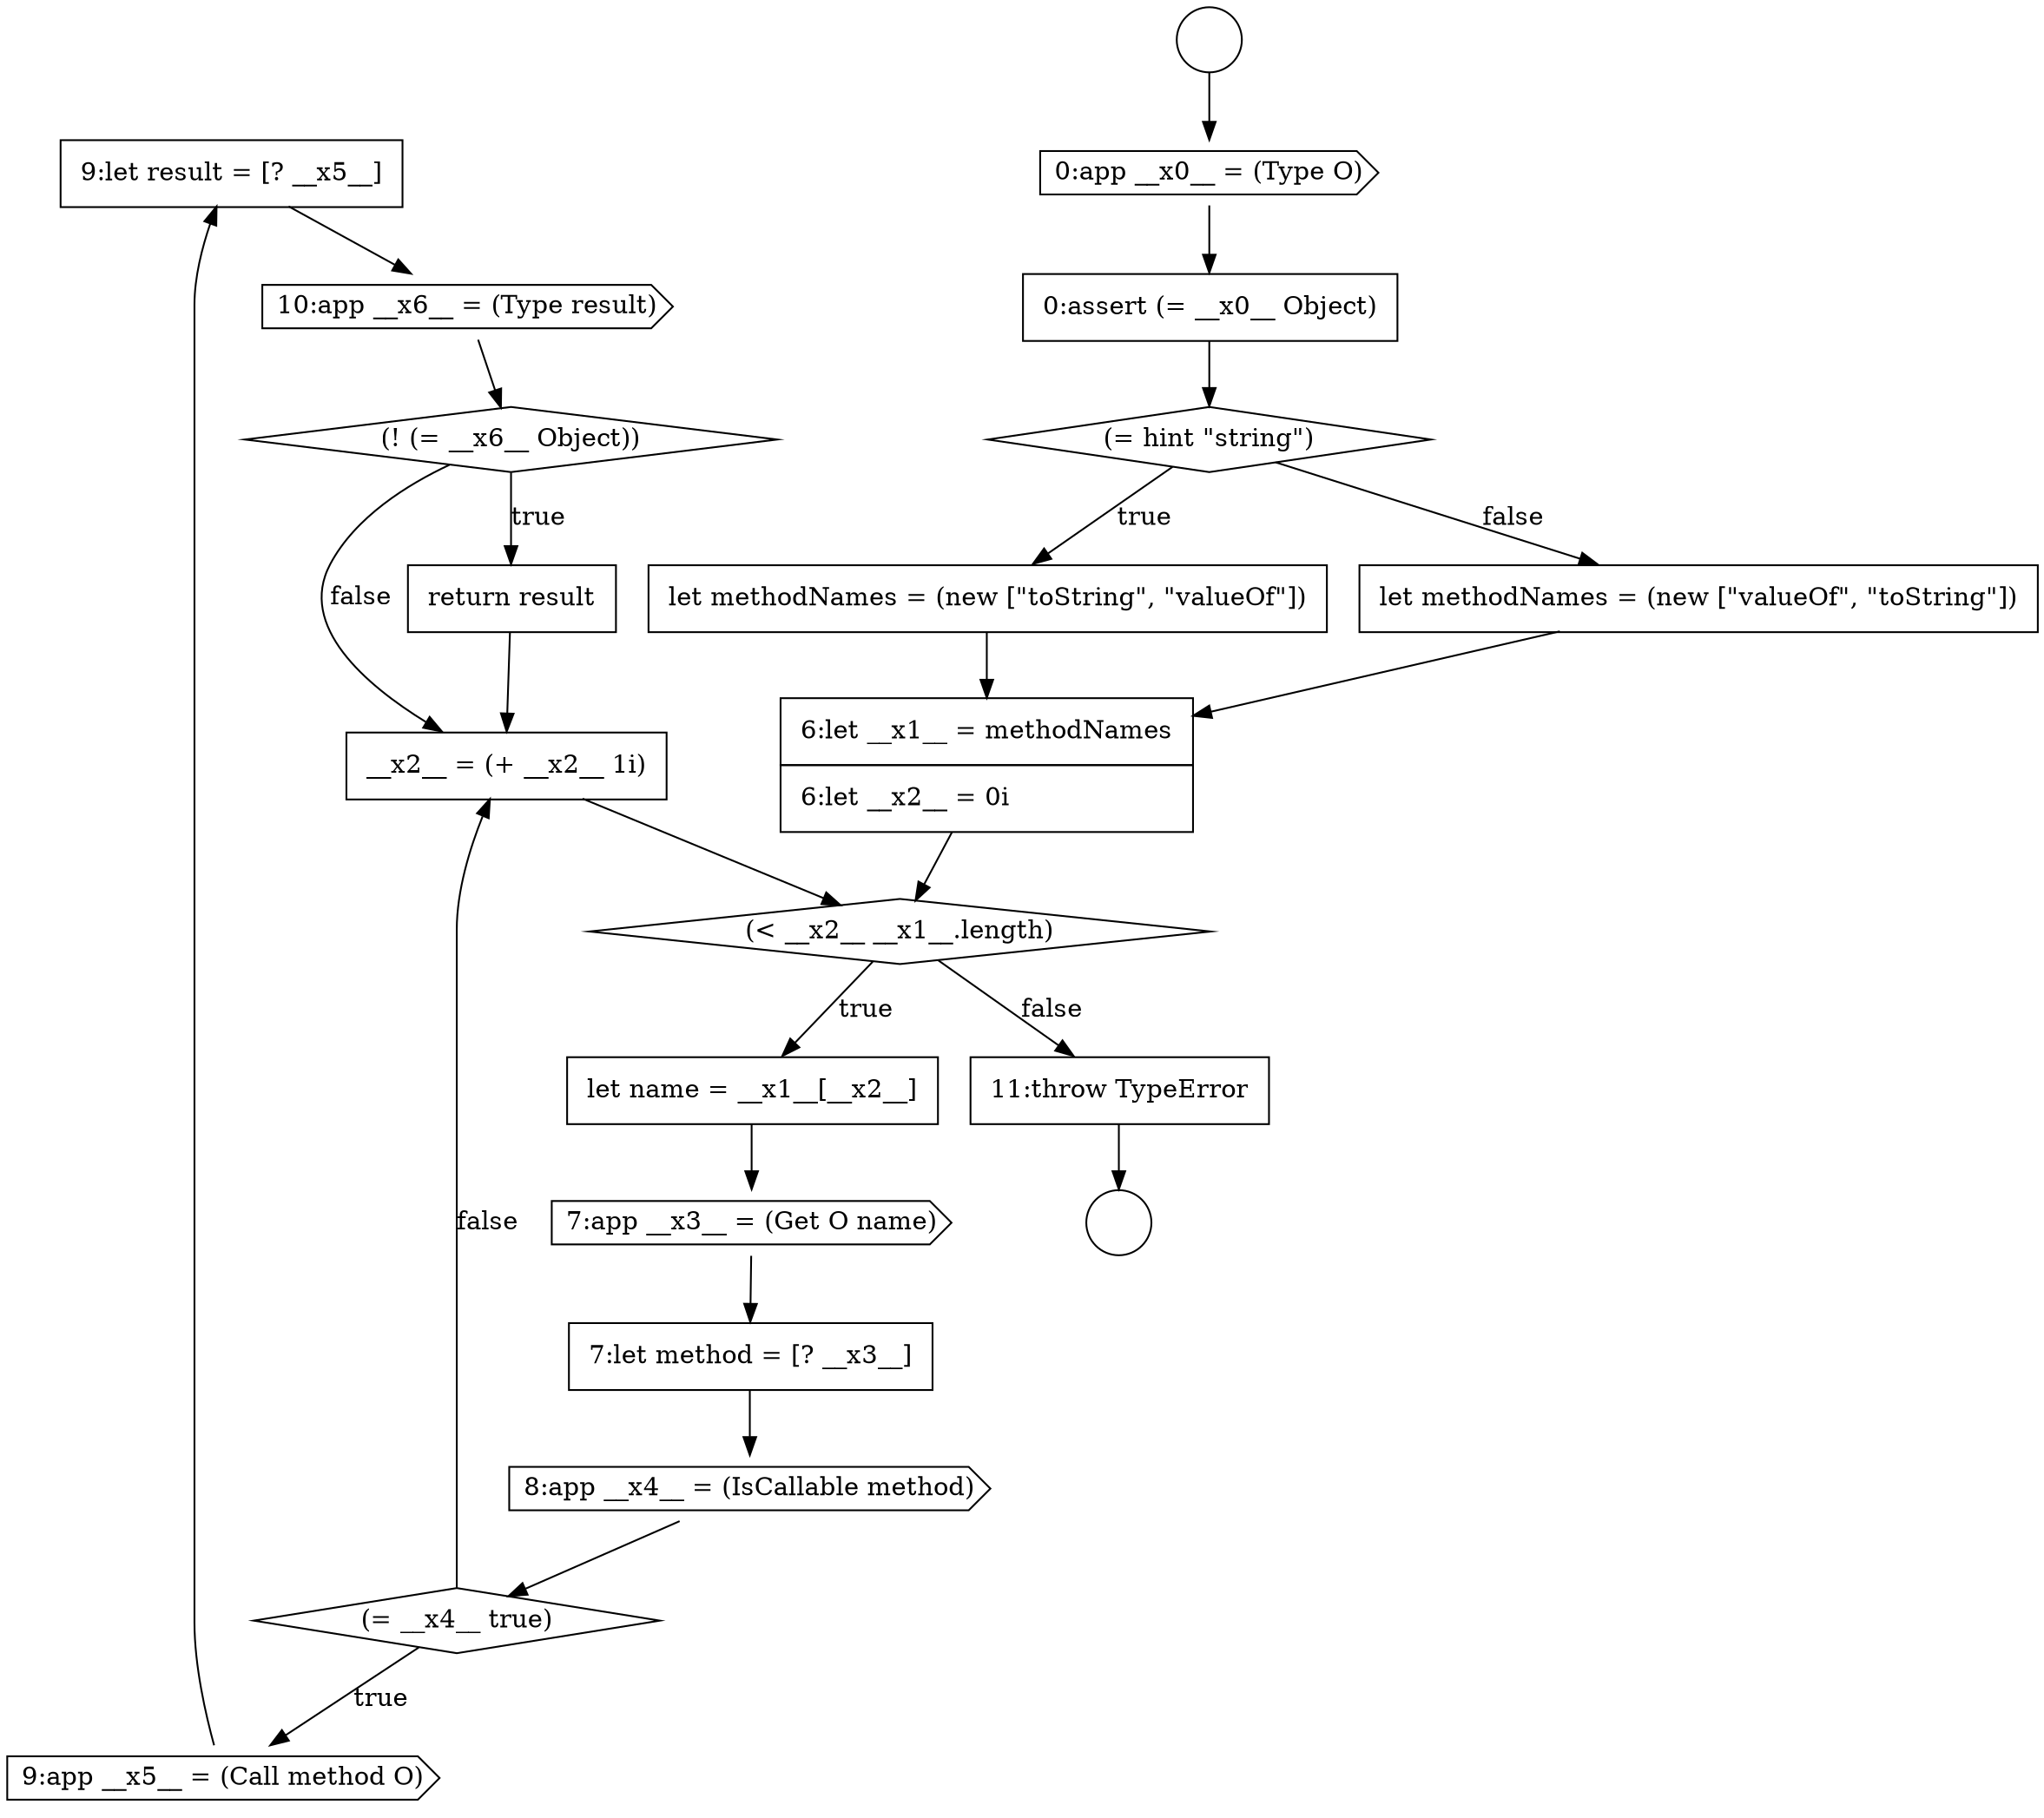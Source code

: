 digraph {
  node333 [shape=none, margin=0, label=<<font color="black">
    <table border="0" cellborder="1" cellspacing="0" cellpadding="10">
      <tr><td align="left">9:let result = [? __x5__]</td></tr>
    </table>
  </font>> color="black" fillcolor="white" style=filled]
  node320 [shape=cds, label=<<font color="black">0:app __x0__ = (Type O)</font>> color="black" fillcolor="white" style=filled]
  node325 [shape=none, margin=0, label=<<font color="black">
    <table border="0" cellborder="1" cellspacing="0" cellpadding="10">
      <tr><td align="left">6:let __x1__ = methodNames</td></tr>
      <tr><td align="left">6:let __x2__ = 0i</td></tr>
    </table>
  </font>> color="black" fillcolor="white" style=filled]
  node321 [shape=none, margin=0, label=<<font color="black">
    <table border="0" cellborder="1" cellspacing="0" cellpadding="10">
      <tr><td align="left">0:assert (= __x0__ Object)</td></tr>
    </table>
  </font>> color="black" fillcolor="white" style=filled]
  node334 [shape=cds, label=<<font color="black">10:app __x6__ = (Type result)</font>> color="black" fillcolor="white" style=filled]
  node328 [shape=cds, label=<<font color="black">7:app __x3__ = (Get O name)</font>> color="black" fillcolor="white" style=filled]
  node335 [shape=diamond, label=<<font color="black">(! (= __x6__ Object))</font>> color="black" fillcolor="white" style=filled]
  node318 [shape=circle label=" " color="black" fillcolor="white" style=filled]
  node327 [shape=none, margin=0, label=<<font color="black">
    <table border="0" cellborder="1" cellspacing="0" cellpadding="10">
      <tr><td align="left">let name = __x1__[__x2__]</td></tr>
    </table>
  </font>> color="black" fillcolor="white" style=filled]
  node336 [shape=none, margin=0, label=<<font color="black">
    <table border="0" cellborder="1" cellspacing="0" cellpadding="10">
      <tr><td align="left">return result</td></tr>
    </table>
  </font>> color="black" fillcolor="white" style=filled]
  node319 [shape=circle label=" " color="black" fillcolor="white" style=filled]
  node326 [shape=diamond, label=<<font color="black">(&lt; __x2__ __x1__.length)</font>> color="black" fillcolor="white" style=filled]
  node332 [shape=cds, label=<<font color="black">9:app __x5__ = (Call method O)</font>> color="black" fillcolor="white" style=filled]
  node329 [shape=none, margin=0, label=<<font color="black">
    <table border="0" cellborder="1" cellspacing="0" cellpadding="10">
      <tr><td align="left">7:let method = [? __x3__]</td></tr>
    </table>
  </font>> color="black" fillcolor="white" style=filled]
  node324 [shape=none, margin=0, label=<<font color="black">
    <table border="0" cellborder="1" cellspacing="0" cellpadding="10">
      <tr><td align="left">let methodNames = (new [&quot;valueOf&quot;, &quot;toString&quot;])</td></tr>
    </table>
  </font>> color="black" fillcolor="white" style=filled]
  node323 [shape=none, margin=0, label=<<font color="black">
    <table border="0" cellborder="1" cellspacing="0" cellpadding="10">
      <tr><td align="left">let methodNames = (new [&quot;toString&quot;, &quot;valueOf&quot;])</td></tr>
    </table>
  </font>> color="black" fillcolor="white" style=filled]
  node330 [shape=cds, label=<<font color="black">8:app __x4__ = (IsCallable method)</font>> color="black" fillcolor="white" style=filled]
  node331 [shape=diamond, label=<<font color="black">(= __x4__ true)</font>> color="black" fillcolor="white" style=filled]
  node338 [shape=none, margin=0, label=<<font color="black">
    <table border="0" cellborder="1" cellspacing="0" cellpadding="10">
      <tr><td align="left">11:throw TypeError</td></tr>
    </table>
  </font>> color="black" fillcolor="white" style=filled]
  node322 [shape=diamond, label=<<font color="black">(= hint &quot;string&quot;)</font>> color="black" fillcolor="white" style=filled]
  node337 [shape=none, margin=0, label=<<font color="black">
    <table border="0" cellborder="1" cellspacing="0" cellpadding="10">
      <tr><td align="left">__x2__ = (+ __x2__ 1i)</td></tr>
    </table>
  </font>> color="black" fillcolor="white" style=filled]
  node325 -> node326 [ color="black"]
  node338 -> node319 [ color="black"]
  node334 -> node335 [ color="black"]
  node329 -> node330 [ color="black"]
  node332 -> node333 [ color="black"]
  node324 -> node325 [ color="black"]
  node326 -> node327 [label=<<font color="black">true</font>> color="black"]
  node326 -> node338 [label=<<font color="black">false</font>> color="black"]
  node336 -> node337 [ color="black"]
  node337 -> node326 [ color="black"]
  node322 -> node323 [label=<<font color="black">true</font>> color="black"]
  node322 -> node324 [label=<<font color="black">false</font>> color="black"]
  node331 -> node332 [label=<<font color="black">true</font>> color="black"]
  node331 -> node337 [label=<<font color="black">false</font>> color="black"]
  node335 -> node336 [label=<<font color="black">true</font>> color="black"]
  node335 -> node337 [label=<<font color="black">false</font>> color="black"]
  node330 -> node331 [ color="black"]
  node328 -> node329 [ color="black"]
  node320 -> node321 [ color="black"]
  node327 -> node328 [ color="black"]
  node333 -> node334 [ color="black"]
  node323 -> node325 [ color="black"]
  node318 -> node320 [ color="black"]
  node321 -> node322 [ color="black"]
}
